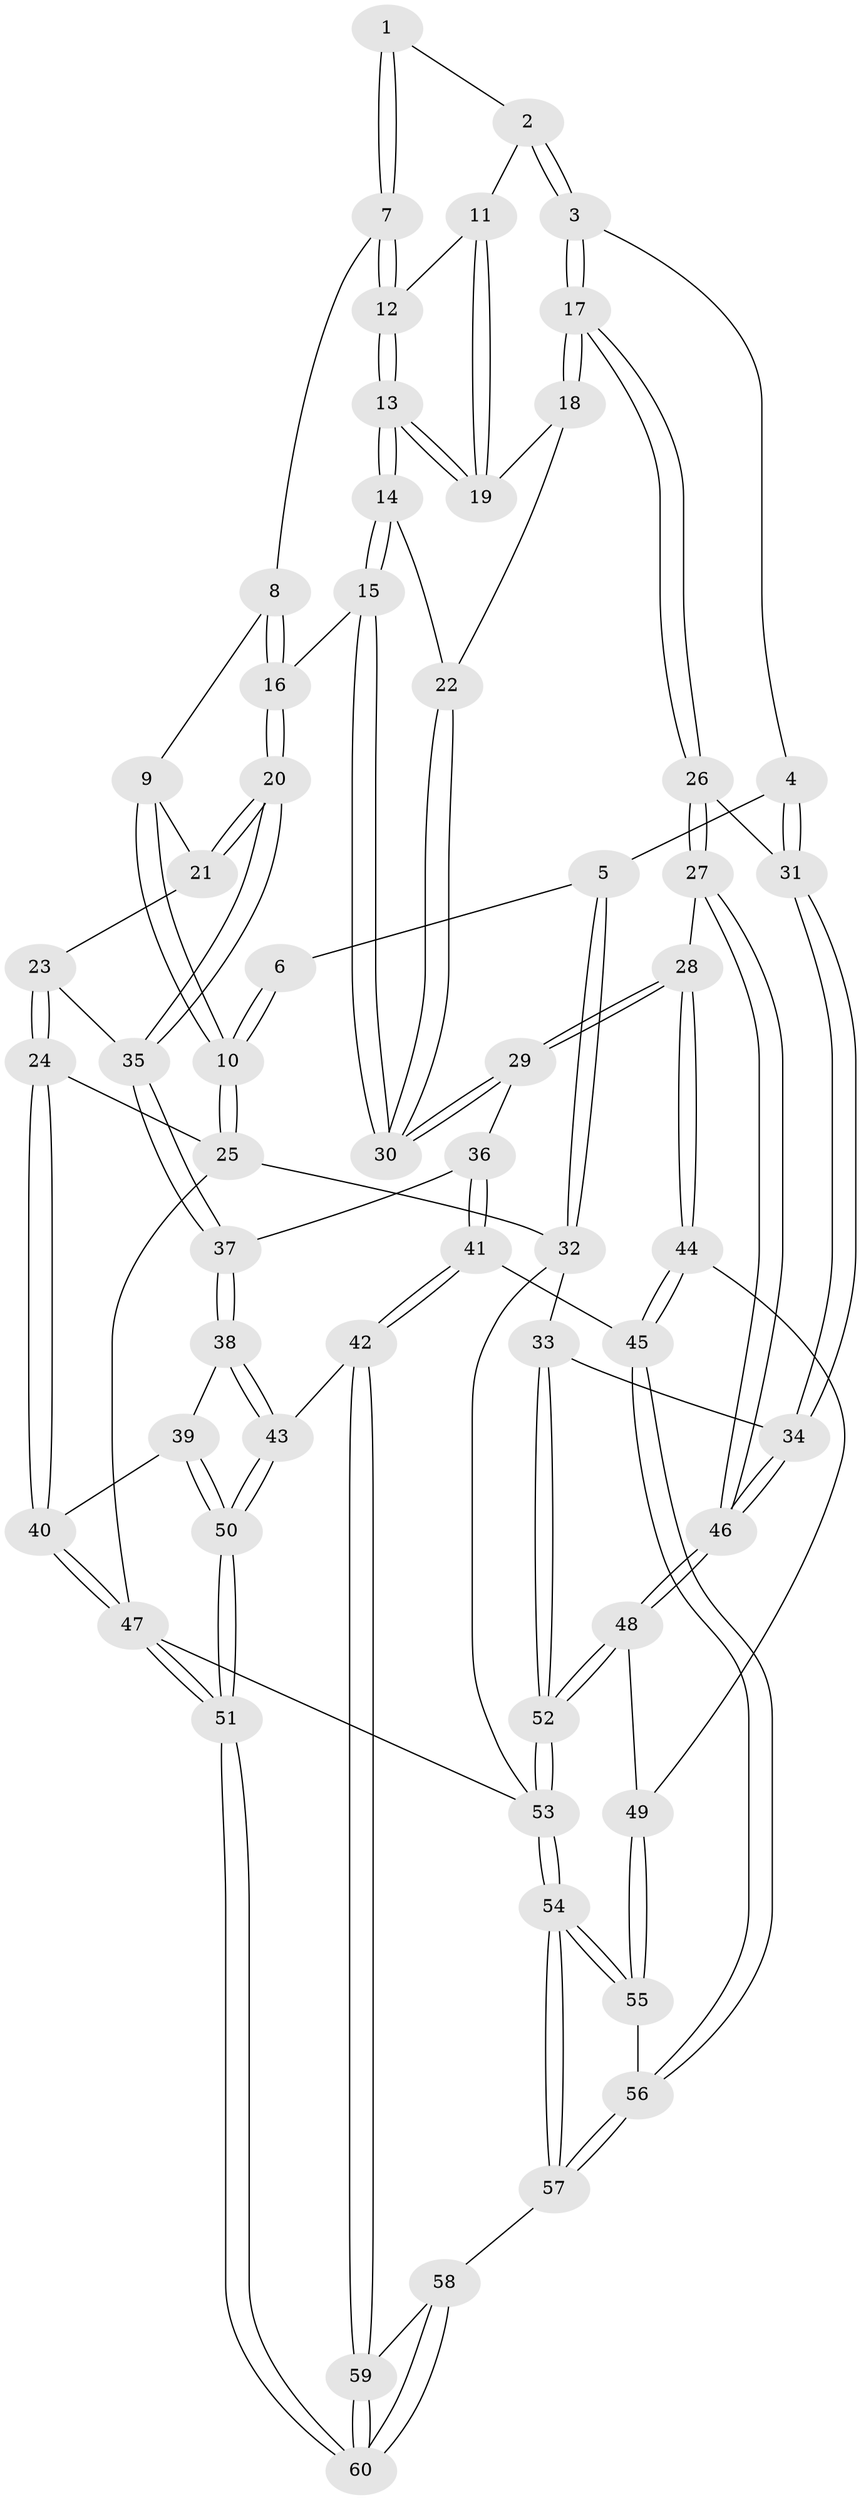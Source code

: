 // coarse degree distribution, {3: 0.3333333333333333, 5: 0.2222222222222222, 1: 0.05555555555555555, 4: 0.2222222222222222, 7: 0.05555555555555555, 2: 0.05555555555555555, 6: 0.05555555555555555}
// Generated by graph-tools (version 1.1) at 2025/06/03/04/25 22:06:35]
// undirected, 60 vertices, 147 edges
graph export_dot {
graph [start="1"]
  node [color=gray90,style=filled];
  1 [pos="+0.39333626183379167+0"];
  2 [pos="+0.6171456649724203+0.15432315426902354"];
  3 [pos="+0.7687058639717754+0.18634017539539866"];
  4 [pos="+0.9467148381580178+0.013529029310350348"];
  5 [pos="+1+0"];
  6 [pos="+0.3659070842505275+0"];
  7 [pos="+0.3748579817836191+0.12611009691879554"];
  8 [pos="+0.21372387495378722+0.20357206859029564"];
  9 [pos="+0.11165215684215675+0.17009472121658936"];
  10 [pos="+0+0"];
  11 [pos="+0.5280692687043986+0.22332698613554458"];
  12 [pos="+0.38552764207732226+0.17083600466659707"];
  13 [pos="+0.3705893017467671+0.30769028022032335"];
  14 [pos="+0.36857484642271426+0.3150194888430253"];
  15 [pos="+0.3356825063716195+0.36616132561019576"];
  16 [pos="+0.29851471185878414+0.3910190377772785"];
  17 [pos="+0.7237330595393442+0.3550425146042454"];
  18 [pos="+0.5435990157902916+0.2947406031173979"];
  19 [pos="+0.5269853264543765+0.2563223118529887"];
  20 [pos="+0.2960960495809524+0.3938921750285253"];
  21 [pos="+0.13002852257702166+0.2974850674733025"];
  22 [pos="+0.5053643037538804+0.32753530821901616"];
  23 [pos="+0.01713221877714978+0.3952488400269539"];
  24 [pos="+0+0.4596575333911891"];
  25 [pos="+0+0"];
  26 [pos="+0.7250742623112161+0.5012393424431669"];
  27 [pos="+0.7219123767986121+0.5048608526475736"];
  28 [pos="+0.6860559918967372+0.5244871357587056"];
  29 [pos="+0.6412242741100707+0.5286276559304312"];
  30 [pos="+0.5479653172262449+0.45493839761572463"];
  31 [pos="+0.9231068839004077+0.501629656982219"];
  32 [pos="+1+0"];
  33 [pos="+1+0.5386874776491951"];
  34 [pos="+1+0.5387748753750911"];
  35 [pos="+0.283118406499377+0.43071015401784857"];
  36 [pos="+0.5543894500196926+0.5760588905440457"];
  37 [pos="+0.27654465070984985+0.5268459824667037"];
  38 [pos="+0.22576778743954648+0.6094935652594472"];
  39 [pos="+0+0.5559138139778684"];
  40 [pos="+0+0.5127919065866889"];
  41 [pos="+0.43260508313723267+0.7878539991192148"];
  42 [pos="+0.375943183541276+0.8103875310116697"];
  43 [pos="+0.2604572586459505+0.7565608683586389"];
  44 [pos="+0.6634831639043216+0.7964751349665141"];
  45 [pos="+0.6315261274124488+0.8434684722436449"];
  46 [pos="+0.8598195173462352+0.7515835782325271"];
  47 [pos="+0+1"];
  48 [pos="+0.8608771671652753+0.7837223100376117"];
  49 [pos="+0.8560579979172335+0.7961558031679113"];
  50 [pos="+0.11700549377200886+0.8721896402226197"];
  51 [pos="+0+1"];
  52 [pos="+1+0.7620663317114937"];
  53 [pos="+1+1"];
  54 [pos="+1+1"];
  55 [pos="+0.8568500295981895+0.8016358389563247"];
  56 [pos="+0.6997716250931405+1"];
  57 [pos="+0.701532057272444+1"];
  58 [pos="+0.5286760388478976+1"];
  59 [pos="+0.38116728667008587+0.8466114294384764"];
  60 [pos="+0.04064553607022579+1"];
  1 -- 2;
  1 -- 7;
  1 -- 7;
  2 -- 3;
  2 -- 3;
  2 -- 11;
  3 -- 4;
  3 -- 17;
  3 -- 17;
  4 -- 5;
  4 -- 31;
  4 -- 31;
  5 -- 6;
  5 -- 32;
  5 -- 32;
  6 -- 10;
  6 -- 10;
  7 -- 8;
  7 -- 12;
  7 -- 12;
  8 -- 9;
  8 -- 16;
  8 -- 16;
  9 -- 10;
  9 -- 10;
  9 -- 21;
  10 -- 25;
  10 -- 25;
  11 -- 12;
  11 -- 19;
  11 -- 19;
  12 -- 13;
  12 -- 13;
  13 -- 14;
  13 -- 14;
  13 -- 19;
  13 -- 19;
  14 -- 15;
  14 -- 15;
  14 -- 22;
  15 -- 16;
  15 -- 30;
  15 -- 30;
  16 -- 20;
  16 -- 20;
  17 -- 18;
  17 -- 18;
  17 -- 26;
  17 -- 26;
  18 -- 19;
  18 -- 22;
  20 -- 21;
  20 -- 21;
  20 -- 35;
  20 -- 35;
  21 -- 23;
  22 -- 30;
  22 -- 30;
  23 -- 24;
  23 -- 24;
  23 -- 35;
  24 -- 25;
  24 -- 40;
  24 -- 40;
  25 -- 32;
  25 -- 47;
  26 -- 27;
  26 -- 27;
  26 -- 31;
  27 -- 28;
  27 -- 46;
  27 -- 46;
  28 -- 29;
  28 -- 29;
  28 -- 44;
  28 -- 44;
  29 -- 30;
  29 -- 30;
  29 -- 36;
  31 -- 34;
  31 -- 34;
  32 -- 33;
  32 -- 53;
  33 -- 34;
  33 -- 52;
  33 -- 52;
  34 -- 46;
  34 -- 46;
  35 -- 37;
  35 -- 37;
  36 -- 37;
  36 -- 41;
  36 -- 41;
  37 -- 38;
  37 -- 38;
  38 -- 39;
  38 -- 43;
  38 -- 43;
  39 -- 40;
  39 -- 50;
  39 -- 50;
  40 -- 47;
  40 -- 47;
  41 -- 42;
  41 -- 42;
  41 -- 45;
  42 -- 43;
  42 -- 59;
  42 -- 59;
  43 -- 50;
  43 -- 50;
  44 -- 45;
  44 -- 45;
  44 -- 49;
  45 -- 56;
  45 -- 56;
  46 -- 48;
  46 -- 48;
  47 -- 51;
  47 -- 51;
  47 -- 53;
  48 -- 49;
  48 -- 52;
  48 -- 52;
  49 -- 55;
  49 -- 55;
  50 -- 51;
  50 -- 51;
  51 -- 60;
  51 -- 60;
  52 -- 53;
  52 -- 53;
  53 -- 54;
  53 -- 54;
  54 -- 55;
  54 -- 55;
  54 -- 57;
  54 -- 57;
  55 -- 56;
  56 -- 57;
  56 -- 57;
  57 -- 58;
  58 -- 59;
  58 -- 60;
  58 -- 60;
  59 -- 60;
  59 -- 60;
}

